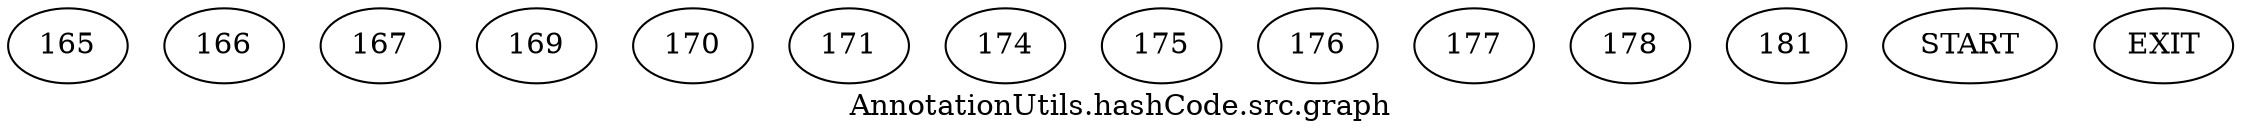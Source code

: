 /* --------------------------------------------------- */
/* Generated by Dr. Garbage Control Flow Graph Factory */
/* http://www.drgarbage.com                            */
/* Version: 4.5.0.201508311741                         */
/* Retrieved on: 2020-01-06 13:16:09.368               */
/* --------------------------------------------------- */
digraph "AnnotationUtils.hashCode.src.graph" {
 graph [label="AnnotationUtils.hashCode.src.graph"];
 2 [label="165" ]
 3 [label="166" ]
 4 [label="167" ]
 5 [label="169" ]
 6 [label="170" ]
 7 [label="171" ]
 9 [label="174" ]
 10 [label="175" ]
 11 [label="176" ]
 12 [label="177" ]
 13 [label="178" ]
 14 [label="181" ]
 15 [label="START" ]
 16 [label="EXIT" ]
 15  2
 2  3
 3  4
 4  5
 5  6
 6  7
 6  9
 9  4
 9	10
 10  11
 9   12
 12  13
 4  14
 7  16
 11  16
 13  16
 14  16
}
